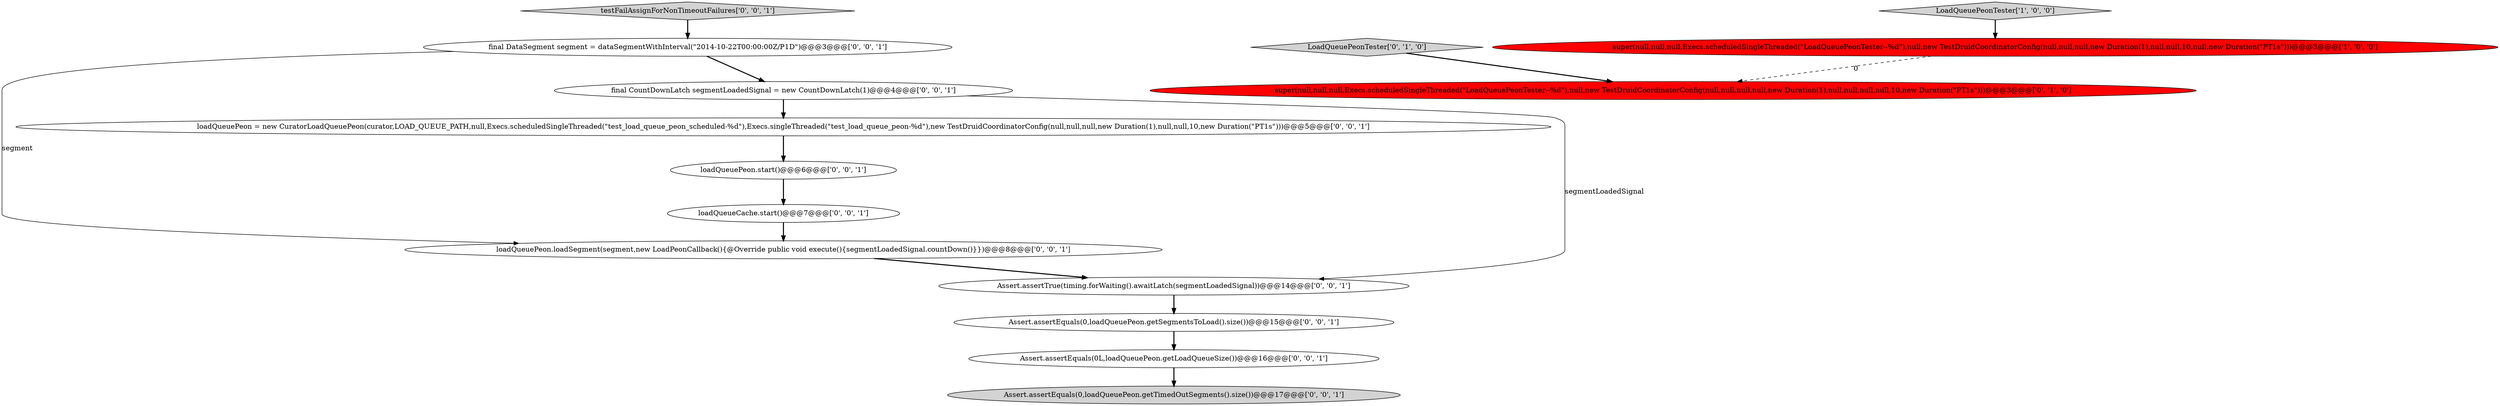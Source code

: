 digraph {
4 [style = filled, label = "Assert.assertEquals(0L,loadQueuePeon.getLoadQueueSize())@@@16@@@['0', '0', '1']", fillcolor = white, shape = ellipse image = "AAA0AAABBB3BBB"];
13 [style = filled, label = "loadQueuePeon.start()@@@6@@@['0', '0', '1']", fillcolor = white, shape = ellipse image = "AAA0AAABBB3BBB"];
2 [style = filled, label = "LoadQueuePeonTester['0', '1', '0']", fillcolor = lightgray, shape = diamond image = "AAA0AAABBB2BBB"];
0 [style = filled, label = "super(null,null,null,Execs.scheduledSingleThreaded(\"LoadQueuePeonTester--%d\"),null,new TestDruidCoordinatorConfig(null,null,null,new Duration(1),null,null,10,null,new Duration(\"PT1s\")))@@@3@@@['1', '0', '0']", fillcolor = red, shape = ellipse image = "AAA1AAABBB1BBB"];
3 [style = filled, label = "super(null,null,null,Execs.scheduledSingleThreaded(\"LoadQueuePeonTester--%d\"),null,new TestDruidCoordinatorConfig(null,null,null,null,new Duration(1),null,null,null,null,10,new Duration(\"PT1s\")))@@@3@@@['0', '1', '0']", fillcolor = red, shape = ellipse image = "AAA1AAABBB2BBB"];
9 [style = filled, label = "loadQueuePeon.loadSegment(segment,new LoadPeonCallback(){@Override public void execute(){segmentLoadedSignal.countDown()}})@@@8@@@['0', '0', '1']", fillcolor = white, shape = ellipse image = "AAA0AAABBB3BBB"];
7 [style = filled, label = "final CountDownLatch segmentLoadedSignal = new CountDownLatch(1)@@@4@@@['0', '0', '1']", fillcolor = white, shape = ellipse image = "AAA0AAABBB3BBB"];
14 [style = filled, label = "Assert.assertTrue(timing.forWaiting().awaitLatch(segmentLoadedSignal))@@@14@@@['0', '0', '1']", fillcolor = white, shape = ellipse image = "AAA0AAABBB3BBB"];
1 [style = filled, label = "LoadQueuePeonTester['1', '0', '0']", fillcolor = lightgray, shape = diamond image = "AAA0AAABBB1BBB"];
10 [style = filled, label = "testFailAssignForNonTimeoutFailures['0', '0', '1']", fillcolor = lightgray, shape = diamond image = "AAA0AAABBB3BBB"];
8 [style = filled, label = "loadQueuePeon = new CuratorLoadQueuePeon(curator,LOAD_QUEUE_PATH,null,Execs.scheduledSingleThreaded(\"test_load_queue_peon_scheduled-%d\"),Execs.singleThreaded(\"test_load_queue_peon-%d\"),new TestDruidCoordinatorConfig(null,null,null,new Duration(1),null,null,10,new Duration(\"PT1s\")))@@@5@@@['0', '0', '1']", fillcolor = white, shape = ellipse image = "AAA0AAABBB3BBB"];
6 [style = filled, label = "final DataSegment segment = dataSegmentWithInterval(\"2014-10-22T00:00:00Z/P1D\")@@@3@@@['0', '0', '1']", fillcolor = white, shape = ellipse image = "AAA0AAABBB3BBB"];
12 [style = filled, label = "loadQueueCache.start()@@@7@@@['0', '0', '1']", fillcolor = white, shape = ellipse image = "AAA0AAABBB3BBB"];
5 [style = filled, label = "Assert.assertEquals(0,loadQueuePeon.getTimedOutSegments().size())@@@17@@@['0', '0', '1']", fillcolor = lightgray, shape = ellipse image = "AAA0AAABBB3BBB"];
11 [style = filled, label = "Assert.assertEquals(0,loadQueuePeon.getSegmentsToLoad().size())@@@15@@@['0', '0', '1']", fillcolor = white, shape = ellipse image = "AAA0AAABBB3BBB"];
7->14 [style = solid, label="segmentLoadedSignal"];
6->9 [style = solid, label="segment"];
13->12 [style = bold, label=""];
1->0 [style = bold, label=""];
0->3 [style = dashed, label="0"];
6->7 [style = bold, label=""];
7->8 [style = bold, label=""];
12->9 [style = bold, label=""];
14->11 [style = bold, label=""];
4->5 [style = bold, label=""];
10->6 [style = bold, label=""];
8->13 [style = bold, label=""];
2->3 [style = bold, label=""];
11->4 [style = bold, label=""];
9->14 [style = bold, label=""];
}
